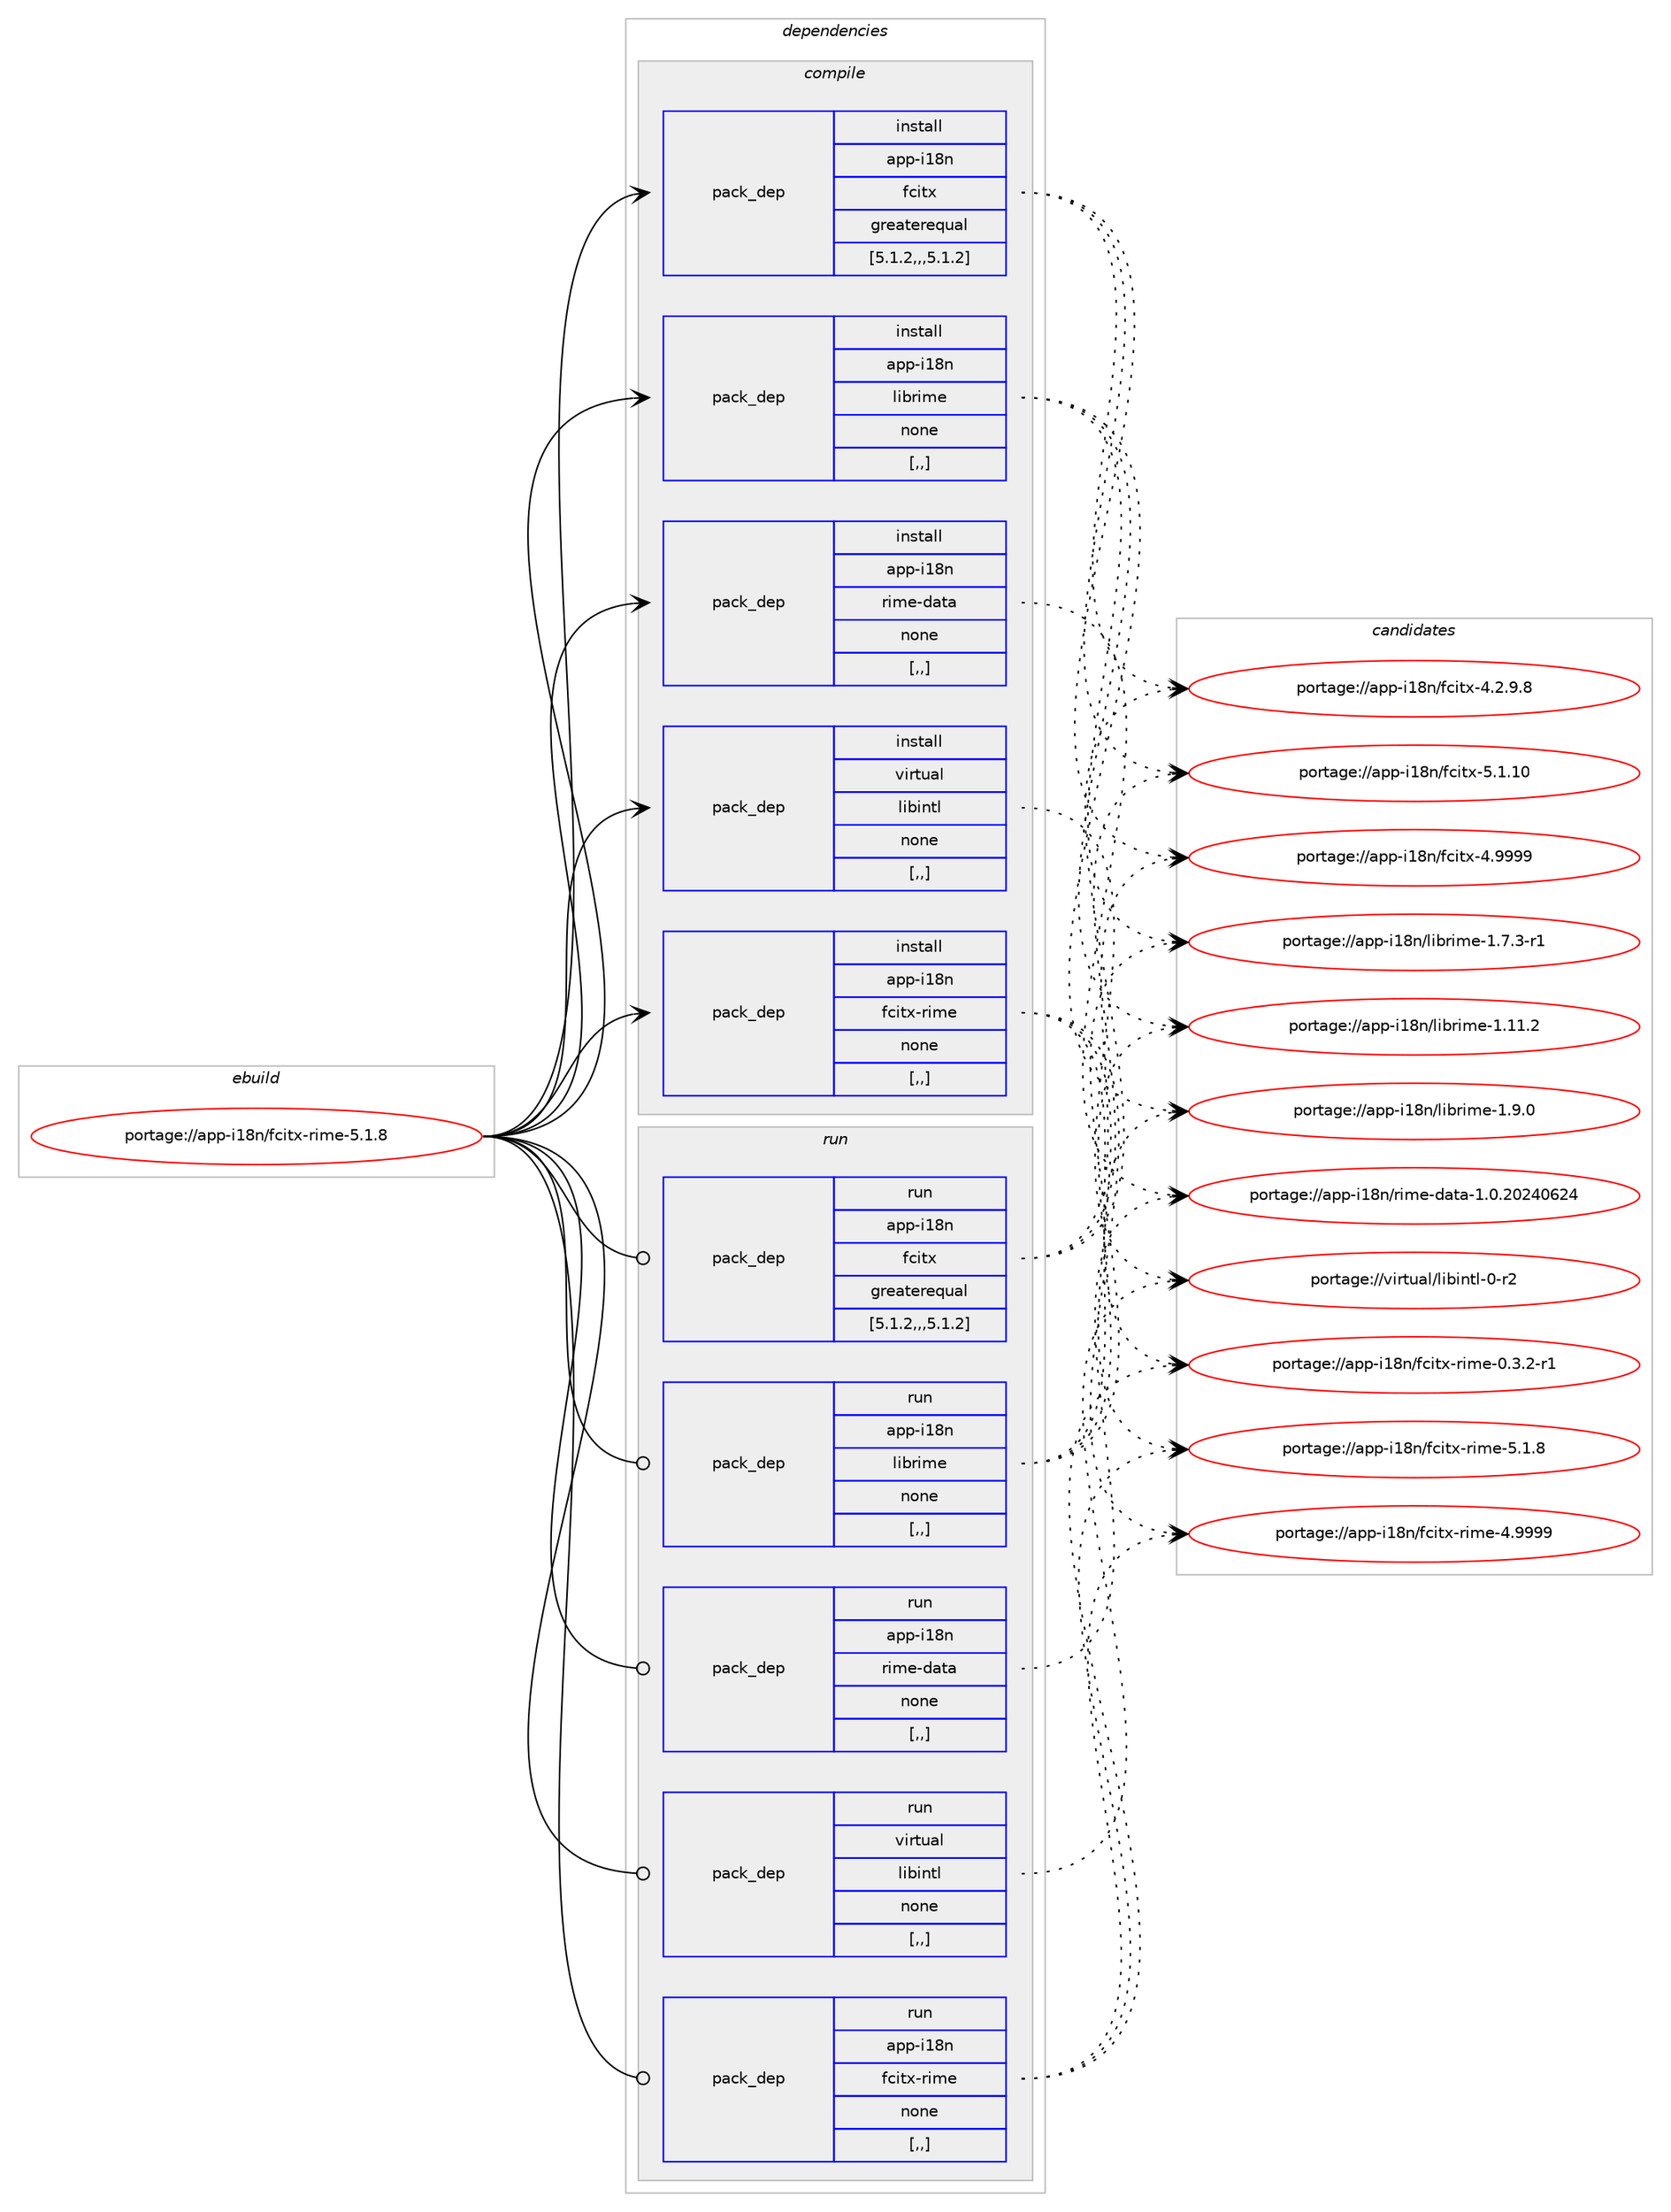 digraph prolog {

# *************
# Graph options
# *************

newrank=true;
concentrate=true;
compound=true;
graph [rankdir=LR,fontname=Helvetica,fontsize=10,ranksep=1.5];#, ranksep=2.5, nodesep=0.2];
edge  [arrowhead=vee];
node  [fontname=Helvetica,fontsize=10];

# **********
# The ebuild
# **********

subgraph cluster_leftcol {
color=gray;
label=<<i>ebuild</i>>;
id [label="portage://app-i18n/fcitx-rime-5.1.8", color=red, width=4, href="../app-i18n/fcitx-rime-5.1.8.svg"];
}

# ****************
# The dependencies
# ****************

subgraph cluster_midcol {
color=gray;
label=<<i>dependencies</i>>;
subgraph cluster_compile {
fillcolor="#eeeeee";
style=filled;
label=<<i>compile</i>>;
subgraph pack25987 {
dependency37309 [label=<<TABLE BORDER="0" CELLBORDER="1" CELLSPACING="0" CELLPADDING="4" WIDTH="220"><TR><TD ROWSPAN="6" CELLPADDING="30">pack_dep</TD></TR><TR><TD WIDTH="110">install</TD></TR><TR><TD>app-i18n</TD></TR><TR><TD>fcitx</TD></TR><TR><TD>greaterequal</TD></TR><TR><TD>[5.1.2,,,5.1.2]</TD></TR></TABLE>>, shape=none, color=blue];
}
id:e -> dependency37309:w [weight=20,style="solid",arrowhead="vee"];
subgraph pack25988 {
dependency37310 [label=<<TABLE BORDER="0" CELLBORDER="1" CELLSPACING="0" CELLPADDING="4" WIDTH="220"><TR><TD ROWSPAN="6" CELLPADDING="30">pack_dep</TD></TR><TR><TD WIDTH="110">install</TD></TR><TR><TD>app-i18n</TD></TR><TR><TD>librime</TD></TR><TR><TD>none</TD></TR><TR><TD>[,,]</TD></TR></TABLE>>, shape=none, color=blue];
}
id:e -> dependency37310:w [weight=20,style="solid",arrowhead="vee"];
subgraph pack25989 {
dependency37311 [label=<<TABLE BORDER="0" CELLBORDER="1" CELLSPACING="0" CELLPADDING="4" WIDTH="220"><TR><TD ROWSPAN="6" CELLPADDING="30">pack_dep</TD></TR><TR><TD WIDTH="110">install</TD></TR><TR><TD>app-i18n</TD></TR><TR><TD>rime-data</TD></TR><TR><TD>none</TD></TR><TR><TD>[,,]</TD></TR></TABLE>>, shape=none, color=blue];
}
id:e -> dependency37311:w [weight=20,style="solid",arrowhead="vee"];
subgraph pack25990 {
dependency37312 [label=<<TABLE BORDER="0" CELLBORDER="1" CELLSPACING="0" CELLPADDING="4" WIDTH="220"><TR><TD ROWSPAN="6" CELLPADDING="30">pack_dep</TD></TR><TR><TD WIDTH="110">install</TD></TR><TR><TD>virtual</TD></TR><TR><TD>libintl</TD></TR><TR><TD>none</TD></TR><TR><TD>[,,]</TD></TR></TABLE>>, shape=none, color=blue];
}
id:e -> dependency37312:w [weight=20,style="solid",arrowhead="vee"];
subgraph pack25991 {
dependency37313 [label=<<TABLE BORDER="0" CELLBORDER="1" CELLSPACING="0" CELLPADDING="4" WIDTH="220"><TR><TD ROWSPAN="6" CELLPADDING="30">pack_dep</TD></TR><TR><TD WIDTH="110">install</TD></TR><TR><TD>app-i18n</TD></TR><TR><TD>fcitx-rime</TD></TR><TR><TD>none</TD></TR><TR><TD>[,,]</TD></TR></TABLE>>, shape=none, color=blue];
}
id:e -> dependency37313:w [weight=20,style="solid",arrowhead="vee"];
}
subgraph cluster_compileandrun {
fillcolor="#eeeeee";
style=filled;
label=<<i>compile and run</i>>;
}
subgraph cluster_run {
fillcolor="#eeeeee";
style=filled;
label=<<i>run</i>>;
subgraph pack25992 {
dependency37314 [label=<<TABLE BORDER="0" CELLBORDER="1" CELLSPACING="0" CELLPADDING="4" WIDTH="220"><TR><TD ROWSPAN="6" CELLPADDING="30">pack_dep</TD></TR><TR><TD WIDTH="110">run</TD></TR><TR><TD>app-i18n</TD></TR><TR><TD>fcitx</TD></TR><TR><TD>greaterequal</TD></TR><TR><TD>[5.1.2,,,5.1.2]</TD></TR></TABLE>>, shape=none, color=blue];
}
id:e -> dependency37314:w [weight=20,style="solid",arrowhead="odot"];
subgraph pack25993 {
dependency37315 [label=<<TABLE BORDER="0" CELLBORDER="1" CELLSPACING="0" CELLPADDING="4" WIDTH="220"><TR><TD ROWSPAN="6" CELLPADDING="30">pack_dep</TD></TR><TR><TD WIDTH="110">run</TD></TR><TR><TD>app-i18n</TD></TR><TR><TD>librime</TD></TR><TR><TD>none</TD></TR><TR><TD>[,,]</TD></TR></TABLE>>, shape=none, color=blue];
}
id:e -> dependency37315:w [weight=20,style="solid",arrowhead="odot"];
subgraph pack25994 {
dependency37316 [label=<<TABLE BORDER="0" CELLBORDER="1" CELLSPACING="0" CELLPADDING="4" WIDTH="220"><TR><TD ROWSPAN="6" CELLPADDING="30">pack_dep</TD></TR><TR><TD WIDTH="110">run</TD></TR><TR><TD>app-i18n</TD></TR><TR><TD>rime-data</TD></TR><TR><TD>none</TD></TR><TR><TD>[,,]</TD></TR></TABLE>>, shape=none, color=blue];
}
id:e -> dependency37316:w [weight=20,style="solid",arrowhead="odot"];
subgraph pack25995 {
dependency37317 [label=<<TABLE BORDER="0" CELLBORDER="1" CELLSPACING="0" CELLPADDING="4" WIDTH="220"><TR><TD ROWSPAN="6" CELLPADDING="30">pack_dep</TD></TR><TR><TD WIDTH="110">run</TD></TR><TR><TD>virtual</TD></TR><TR><TD>libintl</TD></TR><TR><TD>none</TD></TR><TR><TD>[,,]</TD></TR></TABLE>>, shape=none, color=blue];
}
id:e -> dependency37317:w [weight=20,style="solid",arrowhead="odot"];
subgraph pack25996 {
dependency37318 [label=<<TABLE BORDER="0" CELLBORDER="1" CELLSPACING="0" CELLPADDING="4" WIDTH="220"><TR><TD ROWSPAN="6" CELLPADDING="30">pack_dep</TD></TR><TR><TD WIDTH="110">run</TD></TR><TR><TD>app-i18n</TD></TR><TR><TD>fcitx-rime</TD></TR><TR><TD>none</TD></TR><TR><TD>[,,]</TD></TR></TABLE>>, shape=none, color=blue];
}
id:e -> dependency37318:w [weight=20,style="solid",arrowhead="odot"];
}
}

# **************
# The candidates
# **************

subgraph cluster_choices {
rank=same;
color=gray;
label=<<i>candidates</i>>;

subgraph choice25987 {
color=black;
nodesep=1;
choice97112112451054956110471029910511612045534649464948 [label="portage://app-i18n/fcitx-5.1.10", color=red, width=4,href="../app-i18n/fcitx-5.1.10.svg"];
choice97112112451054956110471029910511612045524657575757 [label="portage://app-i18n/fcitx-4.9999", color=red, width=4,href="../app-i18n/fcitx-4.9999.svg"];
choice9711211245105495611047102991051161204552465046574656 [label="portage://app-i18n/fcitx-4.2.9.8", color=red, width=4,href="../app-i18n/fcitx-4.2.9.8.svg"];
dependency37309:e -> choice97112112451054956110471029910511612045534649464948:w [style=dotted,weight="100"];
dependency37309:e -> choice97112112451054956110471029910511612045524657575757:w [style=dotted,weight="100"];
dependency37309:e -> choice9711211245105495611047102991051161204552465046574656:w [style=dotted,weight="100"];
}
subgraph choice25988 {
color=black;
nodesep=1;
choice97112112451054956110471081059811410510910145494649494650 [label="portage://app-i18n/librime-1.11.2", color=red, width=4,href="../app-i18n/librime-1.11.2.svg"];
choice971121124510549561104710810598114105109101454946574648 [label="portage://app-i18n/librime-1.9.0", color=red, width=4,href="../app-i18n/librime-1.9.0.svg"];
choice9711211245105495611047108105981141051091014549465546514511449 [label="portage://app-i18n/librime-1.7.3-r1", color=red, width=4,href="../app-i18n/librime-1.7.3-r1.svg"];
dependency37310:e -> choice97112112451054956110471081059811410510910145494649494650:w [style=dotted,weight="100"];
dependency37310:e -> choice971121124510549561104710810598114105109101454946574648:w [style=dotted,weight="100"];
dependency37310:e -> choice9711211245105495611047108105981141051091014549465546514511449:w [style=dotted,weight="100"];
}
subgraph choice25989 {
color=black;
nodesep=1;
choice971121124510549561104711410510910145100971169745494648465048505248545052 [label="portage://app-i18n/rime-data-1.0.20240624", color=red, width=4,href="../app-i18n/rime-data-1.0.20240624.svg"];
dependency37311:e -> choice971121124510549561104711410510910145100971169745494648465048505248545052:w [style=dotted,weight="100"];
}
subgraph choice25990 {
color=black;
nodesep=1;
choice11810511411611797108471081059810511011610845484511450 [label="portage://virtual/libintl-0-r2", color=red, width=4,href="../virtual/libintl-0-r2.svg"];
dependency37312:e -> choice11810511411611797108471081059810511011610845484511450:w [style=dotted,weight="100"];
}
subgraph choice25991 {
color=black;
nodesep=1;
choice97112112451054956110471029910511612045114105109101455346494656 [label="portage://app-i18n/fcitx-rime-5.1.8", color=red, width=4,href="../app-i18n/fcitx-rime-5.1.8.svg"];
choice9711211245105495611047102991051161204511410510910145524657575757 [label="portage://app-i18n/fcitx-rime-4.9999", color=red, width=4,href="../app-i18n/fcitx-rime-4.9999.svg"];
choice971121124510549561104710299105116120451141051091014548465146504511449 [label="portage://app-i18n/fcitx-rime-0.3.2-r1", color=red, width=4,href="../app-i18n/fcitx-rime-0.3.2-r1.svg"];
dependency37313:e -> choice97112112451054956110471029910511612045114105109101455346494656:w [style=dotted,weight="100"];
dependency37313:e -> choice9711211245105495611047102991051161204511410510910145524657575757:w [style=dotted,weight="100"];
dependency37313:e -> choice971121124510549561104710299105116120451141051091014548465146504511449:w [style=dotted,weight="100"];
}
subgraph choice25992 {
color=black;
nodesep=1;
choice97112112451054956110471029910511612045534649464948 [label="portage://app-i18n/fcitx-5.1.10", color=red, width=4,href="../app-i18n/fcitx-5.1.10.svg"];
choice97112112451054956110471029910511612045524657575757 [label="portage://app-i18n/fcitx-4.9999", color=red, width=4,href="../app-i18n/fcitx-4.9999.svg"];
choice9711211245105495611047102991051161204552465046574656 [label="portage://app-i18n/fcitx-4.2.9.8", color=red, width=4,href="../app-i18n/fcitx-4.2.9.8.svg"];
dependency37314:e -> choice97112112451054956110471029910511612045534649464948:w [style=dotted,weight="100"];
dependency37314:e -> choice97112112451054956110471029910511612045524657575757:w [style=dotted,weight="100"];
dependency37314:e -> choice9711211245105495611047102991051161204552465046574656:w [style=dotted,weight="100"];
}
subgraph choice25993 {
color=black;
nodesep=1;
choice97112112451054956110471081059811410510910145494649494650 [label="portage://app-i18n/librime-1.11.2", color=red, width=4,href="../app-i18n/librime-1.11.2.svg"];
choice971121124510549561104710810598114105109101454946574648 [label="portage://app-i18n/librime-1.9.0", color=red, width=4,href="../app-i18n/librime-1.9.0.svg"];
choice9711211245105495611047108105981141051091014549465546514511449 [label="portage://app-i18n/librime-1.7.3-r1", color=red, width=4,href="../app-i18n/librime-1.7.3-r1.svg"];
dependency37315:e -> choice97112112451054956110471081059811410510910145494649494650:w [style=dotted,weight="100"];
dependency37315:e -> choice971121124510549561104710810598114105109101454946574648:w [style=dotted,weight="100"];
dependency37315:e -> choice9711211245105495611047108105981141051091014549465546514511449:w [style=dotted,weight="100"];
}
subgraph choice25994 {
color=black;
nodesep=1;
choice971121124510549561104711410510910145100971169745494648465048505248545052 [label="portage://app-i18n/rime-data-1.0.20240624", color=red, width=4,href="../app-i18n/rime-data-1.0.20240624.svg"];
dependency37316:e -> choice971121124510549561104711410510910145100971169745494648465048505248545052:w [style=dotted,weight="100"];
}
subgraph choice25995 {
color=black;
nodesep=1;
choice11810511411611797108471081059810511011610845484511450 [label="portage://virtual/libintl-0-r2", color=red, width=4,href="../virtual/libintl-0-r2.svg"];
dependency37317:e -> choice11810511411611797108471081059810511011610845484511450:w [style=dotted,weight="100"];
}
subgraph choice25996 {
color=black;
nodesep=1;
choice97112112451054956110471029910511612045114105109101455346494656 [label="portage://app-i18n/fcitx-rime-5.1.8", color=red, width=4,href="../app-i18n/fcitx-rime-5.1.8.svg"];
choice9711211245105495611047102991051161204511410510910145524657575757 [label="portage://app-i18n/fcitx-rime-4.9999", color=red, width=4,href="../app-i18n/fcitx-rime-4.9999.svg"];
choice971121124510549561104710299105116120451141051091014548465146504511449 [label="portage://app-i18n/fcitx-rime-0.3.2-r1", color=red, width=4,href="../app-i18n/fcitx-rime-0.3.2-r1.svg"];
dependency37318:e -> choice97112112451054956110471029910511612045114105109101455346494656:w [style=dotted,weight="100"];
dependency37318:e -> choice9711211245105495611047102991051161204511410510910145524657575757:w [style=dotted,weight="100"];
dependency37318:e -> choice971121124510549561104710299105116120451141051091014548465146504511449:w [style=dotted,weight="100"];
}
}

}
